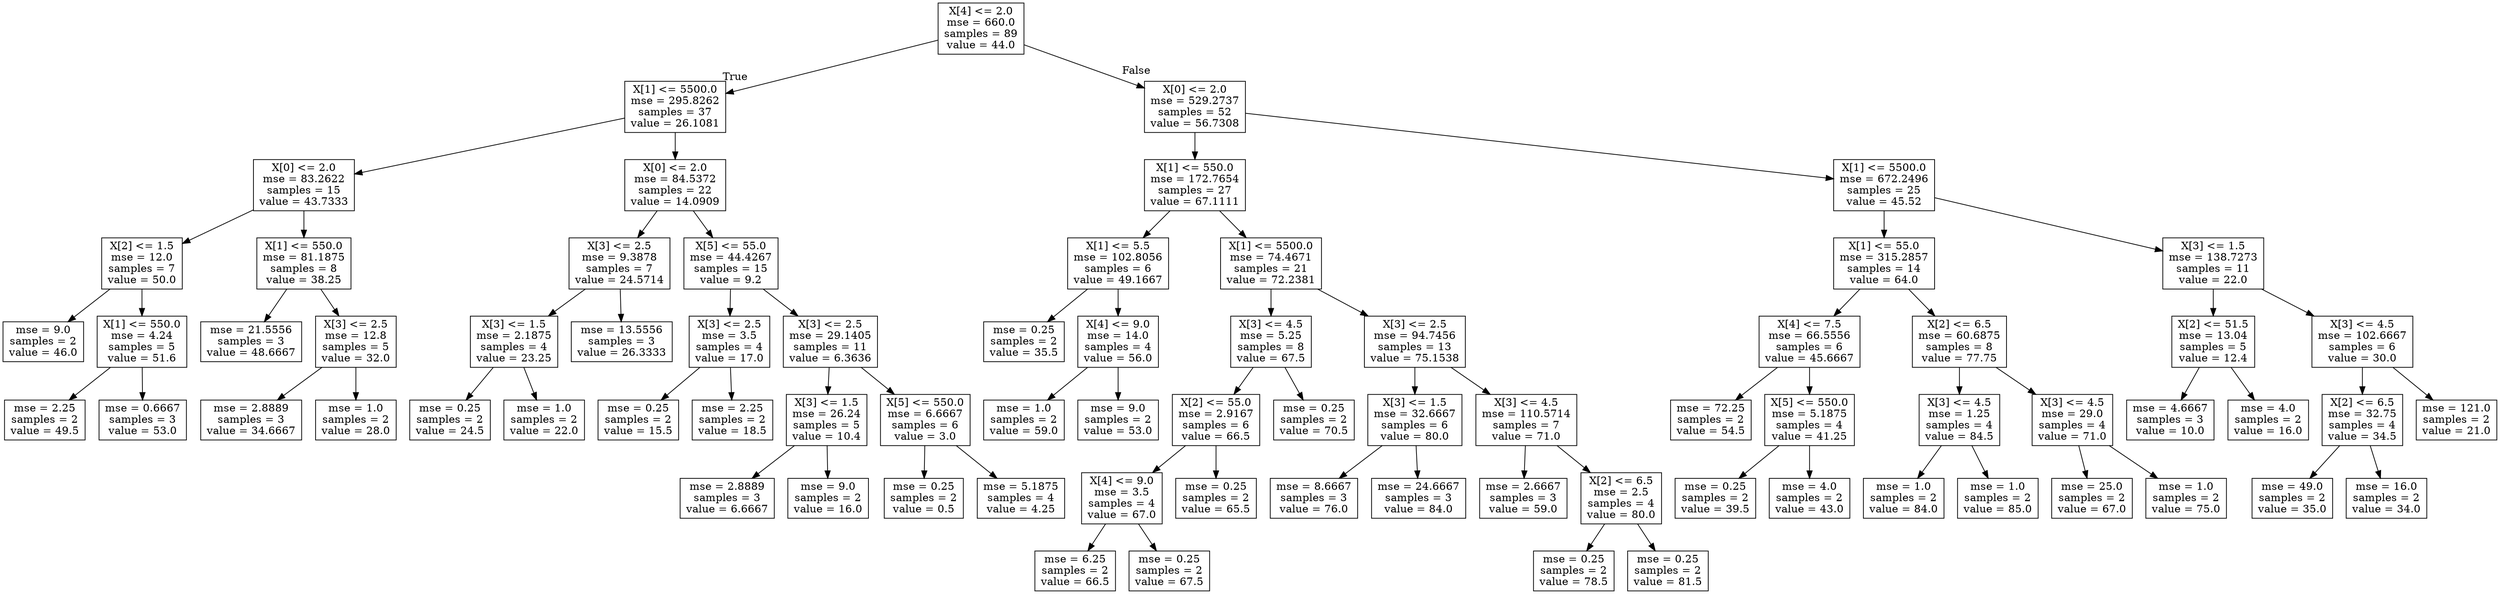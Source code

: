 digraph Tree {
node [shape=box] ;
0 [label="X[4] <= 2.0\nmse = 660.0\nsamples = 89\nvalue = 44.0"] ;
1 [label="X[1] <= 5500.0\nmse = 295.8262\nsamples = 37\nvalue = 26.1081"] ;
0 -> 1 [labeldistance=2.5, labelangle=45, headlabel="True"] ;
2 [label="X[0] <= 2.0\nmse = 83.2622\nsamples = 15\nvalue = 43.7333"] ;
1 -> 2 ;
3 [label="X[2] <= 1.5\nmse = 12.0\nsamples = 7\nvalue = 50.0"] ;
2 -> 3 ;
4 [label="mse = 9.0\nsamples = 2\nvalue = 46.0"] ;
3 -> 4 ;
5 [label="X[1] <= 550.0\nmse = 4.24\nsamples = 5\nvalue = 51.6"] ;
3 -> 5 ;
6 [label="mse = 2.25\nsamples = 2\nvalue = 49.5"] ;
5 -> 6 ;
7 [label="mse = 0.6667\nsamples = 3\nvalue = 53.0"] ;
5 -> 7 ;
8 [label="X[1] <= 550.0\nmse = 81.1875\nsamples = 8\nvalue = 38.25"] ;
2 -> 8 ;
9 [label="mse = 21.5556\nsamples = 3\nvalue = 48.6667"] ;
8 -> 9 ;
10 [label="X[3] <= 2.5\nmse = 12.8\nsamples = 5\nvalue = 32.0"] ;
8 -> 10 ;
11 [label="mse = 2.8889\nsamples = 3\nvalue = 34.6667"] ;
10 -> 11 ;
12 [label="mse = 1.0\nsamples = 2\nvalue = 28.0"] ;
10 -> 12 ;
13 [label="X[0] <= 2.0\nmse = 84.5372\nsamples = 22\nvalue = 14.0909"] ;
1 -> 13 ;
14 [label="X[3] <= 2.5\nmse = 9.3878\nsamples = 7\nvalue = 24.5714"] ;
13 -> 14 ;
15 [label="X[3] <= 1.5\nmse = 2.1875\nsamples = 4\nvalue = 23.25"] ;
14 -> 15 ;
16 [label="mse = 0.25\nsamples = 2\nvalue = 24.5"] ;
15 -> 16 ;
17 [label="mse = 1.0\nsamples = 2\nvalue = 22.0"] ;
15 -> 17 ;
18 [label="mse = 13.5556\nsamples = 3\nvalue = 26.3333"] ;
14 -> 18 ;
19 [label="X[5] <= 55.0\nmse = 44.4267\nsamples = 15\nvalue = 9.2"] ;
13 -> 19 ;
20 [label="X[3] <= 2.5\nmse = 3.5\nsamples = 4\nvalue = 17.0"] ;
19 -> 20 ;
21 [label="mse = 0.25\nsamples = 2\nvalue = 15.5"] ;
20 -> 21 ;
22 [label="mse = 2.25\nsamples = 2\nvalue = 18.5"] ;
20 -> 22 ;
23 [label="X[3] <= 2.5\nmse = 29.1405\nsamples = 11\nvalue = 6.3636"] ;
19 -> 23 ;
24 [label="X[3] <= 1.5\nmse = 26.24\nsamples = 5\nvalue = 10.4"] ;
23 -> 24 ;
25 [label="mse = 2.8889\nsamples = 3\nvalue = 6.6667"] ;
24 -> 25 ;
26 [label="mse = 9.0\nsamples = 2\nvalue = 16.0"] ;
24 -> 26 ;
27 [label="X[5] <= 550.0\nmse = 6.6667\nsamples = 6\nvalue = 3.0"] ;
23 -> 27 ;
28 [label="mse = 0.25\nsamples = 2\nvalue = 0.5"] ;
27 -> 28 ;
29 [label="mse = 5.1875\nsamples = 4\nvalue = 4.25"] ;
27 -> 29 ;
30 [label="X[0] <= 2.0\nmse = 529.2737\nsamples = 52\nvalue = 56.7308"] ;
0 -> 30 [labeldistance=2.5, labelangle=-45, headlabel="False"] ;
31 [label="X[1] <= 550.0\nmse = 172.7654\nsamples = 27\nvalue = 67.1111"] ;
30 -> 31 ;
32 [label="X[1] <= 5.5\nmse = 102.8056\nsamples = 6\nvalue = 49.1667"] ;
31 -> 32 ;
33 [label="mse = 0.25\nsamples = 2\nvalue = 35.5"] ;
32 -> 33 ;
34 [label="X[4] <= 9.0\nmse = 14.0\nsamples = 4\nvalue = 56.0"] ;
32 -> 34 ;
35 [label="mse = 1.0\nsamples = 2\nvalue = 59.0"] ;
34 -> 35 ;
36 [label="mse = 9.0\nsamples = 2\nvalue = 53.0"] ;
34 -> 36 ;
37 [label="X[1] <= 5500.0\nmse = 74.4671\nsamples = 21\nvalue = 72.2381"] ;
31 -> 37 ;
38 [label="X[3] <= 4.5\nmse = 5.25\nsamples = 8\nvalue = 67.5"] ;
37 -> 38 ;
39 [label="X[2] <= 55.0\nmse = 2.9167\nsamples = 6\nvalue = 66.5"] ;
38 -> 39 ;
40 [label="X[4] <= 9.0\nmse = 3.5\nsamples = 4\nvalue = 67.0"] ;
39 -> 40 ;
41 [label="mse = 6.25\nsamples = 2\nvalue = 66.5"] ;
40 -> 41 ;
42 [label="mse = 0.25\nsamples = 2\nvalue = 67.5"] ;
40 -> 42 ;
43 [label="mse = 0.25\nsamples = 2\nvalue = 65.5"] ;
39 -> 43 ;
44 [label="mse = 0.25\nsamples = 2\nvalue = 70.5"] ;
38 -> 44 ;
45 [label="X[3] <= 2.5\nmse = 94.7456\nsamples = 13\nvalue = 75.1538"] ;
37 -> 45 ;
46 [label="X[3] <= 1.5\nmse = 32.6667\nsamples = 6\nvalue = 80.0"] ;
45 -> 46 ;
47 [label="mse = 8.6667\nsamples = 3\nvalue = 76.0"] ;
46 -> 47 ;
48 [label="mse = 24.6667\nsamples = 3\nvalue = 84.0"] ;
46 -> 48 ;
49 [label="X[3] <= 4.5\nmse = 110.5714\nsamples = 7\nvalue = 71.0"] ;
45 -> 49 ;
50 [label="mse = 2.6667\nsamples = 3\nvalue = 59.0"] ;
49 -> 50 ;
51 [label="X[2] <= 6.5\nmse = 2.5\nsamples = 4\nvalue = 80.0"] ;
49 -> 51 ;
52 [label="mse = 0.25\nsamples = 2\nvalue = 78.5"] ;
51 -> 52 ;
53 [label="mse = 0.25\nsamples = 2\nvalue = 81.5"] ;
51 -> 53 ;
54 [label="X[1] <= 5500.0\nmse = 672.2496\nsamples = 25\nvalue = 45.52"] ;
30 -> 54 ;
55 [label="X[1] <= 55.0\nmse = 315.2857\nsamples = 14\nvalue = 64.0"] ;
54 -> 55 ;
56 [label="X[4] <= 7.5\nmse = 66.5556\nsamples = 6\nvalue = 45.6667"] ;
55 -> 56 ;
57 [label="mse = 72.25\nsamples = 2\nvalue = 54.5"] ;
56 -> 57 ;
58 [label="X[5] <= 550.0\nmse = 5.1875\nsamples = 4\nvalue = 41.25"] ;
56 -> 58 ;
59 [label="mse = 0.25\nsamples = 2\nvalue = 39.5"] ;
58 -> 59 ;
60 [label="mse = 4.0\nsamples = 2\nvalue = 43.0"] ;
58 -> 60 ;
61 [label="X[2] <= 6.5\nmse = 60.6875\nsamples = 8\nvalue = 77.75"] ;
55 -> 61 ;
62 [label="X[3] <= 4.5\nmse = 1.25\nsamples = 4\nvalue = 84.5"] ;
61 -> 62 ;
63 [label="mse = 1.0\nsamples = 2\nvalue = 84.0"] ;
62 -> 63 ;
64 [label="mse = 1.0\nsamples = 2\nvalue = 85.0"] ;
62 -> 64 ;
65 [label="X[3] <= 4.5\nmse = 29.0\nsamples = 4\nvalue = 71.0"] ;
61 -> 65 ;
66 [label="mse = 25.0\nsamples = 2\nvalue = 67.0"] ;
65 -> 66 ;
67 [label="mse = 1.0\nsamples = 2\nvalue = 75.0"] ;
65 -> 67 ;
68 [label="X[3] <= 1.5\nmse = 138.7273\nsamples = 11\nvalue = 22.0"] ;
54 -> 68 ;
69 [label="X[2] <= 51.5\nmse = 13.04\nsamples = 5\nvalue = 12.4"] ;
68 -> 69 ;
70 [label="mse = 4.6667\nsamples = 3\nvalue = 10.0"] ;
69 -> 70 ;
71 [label="mse = 4.0\nsamples = 2\nvalue = 16.0"] ;
69 -> 71 ;
72 [label="X[3] <= 4.5\nmse = 102.6667\nsamples = 6\nvalue = 30.0"] ;
68 -> 72 ;
73 [label="X[2] <= 6.5\nmse = 32.75\nsamples = 4\nvalue = 34.5"] ;
72 -> 73 ;
74 [label="mse = 49.0\nsamples = 2\nvalue = 35.0"] ;
73 -> 74 ;
75 [label="mse = 16.0\nsamples = 2\nvalue = 34.0"] ;
73 -> 75 ;
76 [label="mse = 121.0\nsamples = 2\nvalue = 21.0"] ;
72 -> 76 ;
}